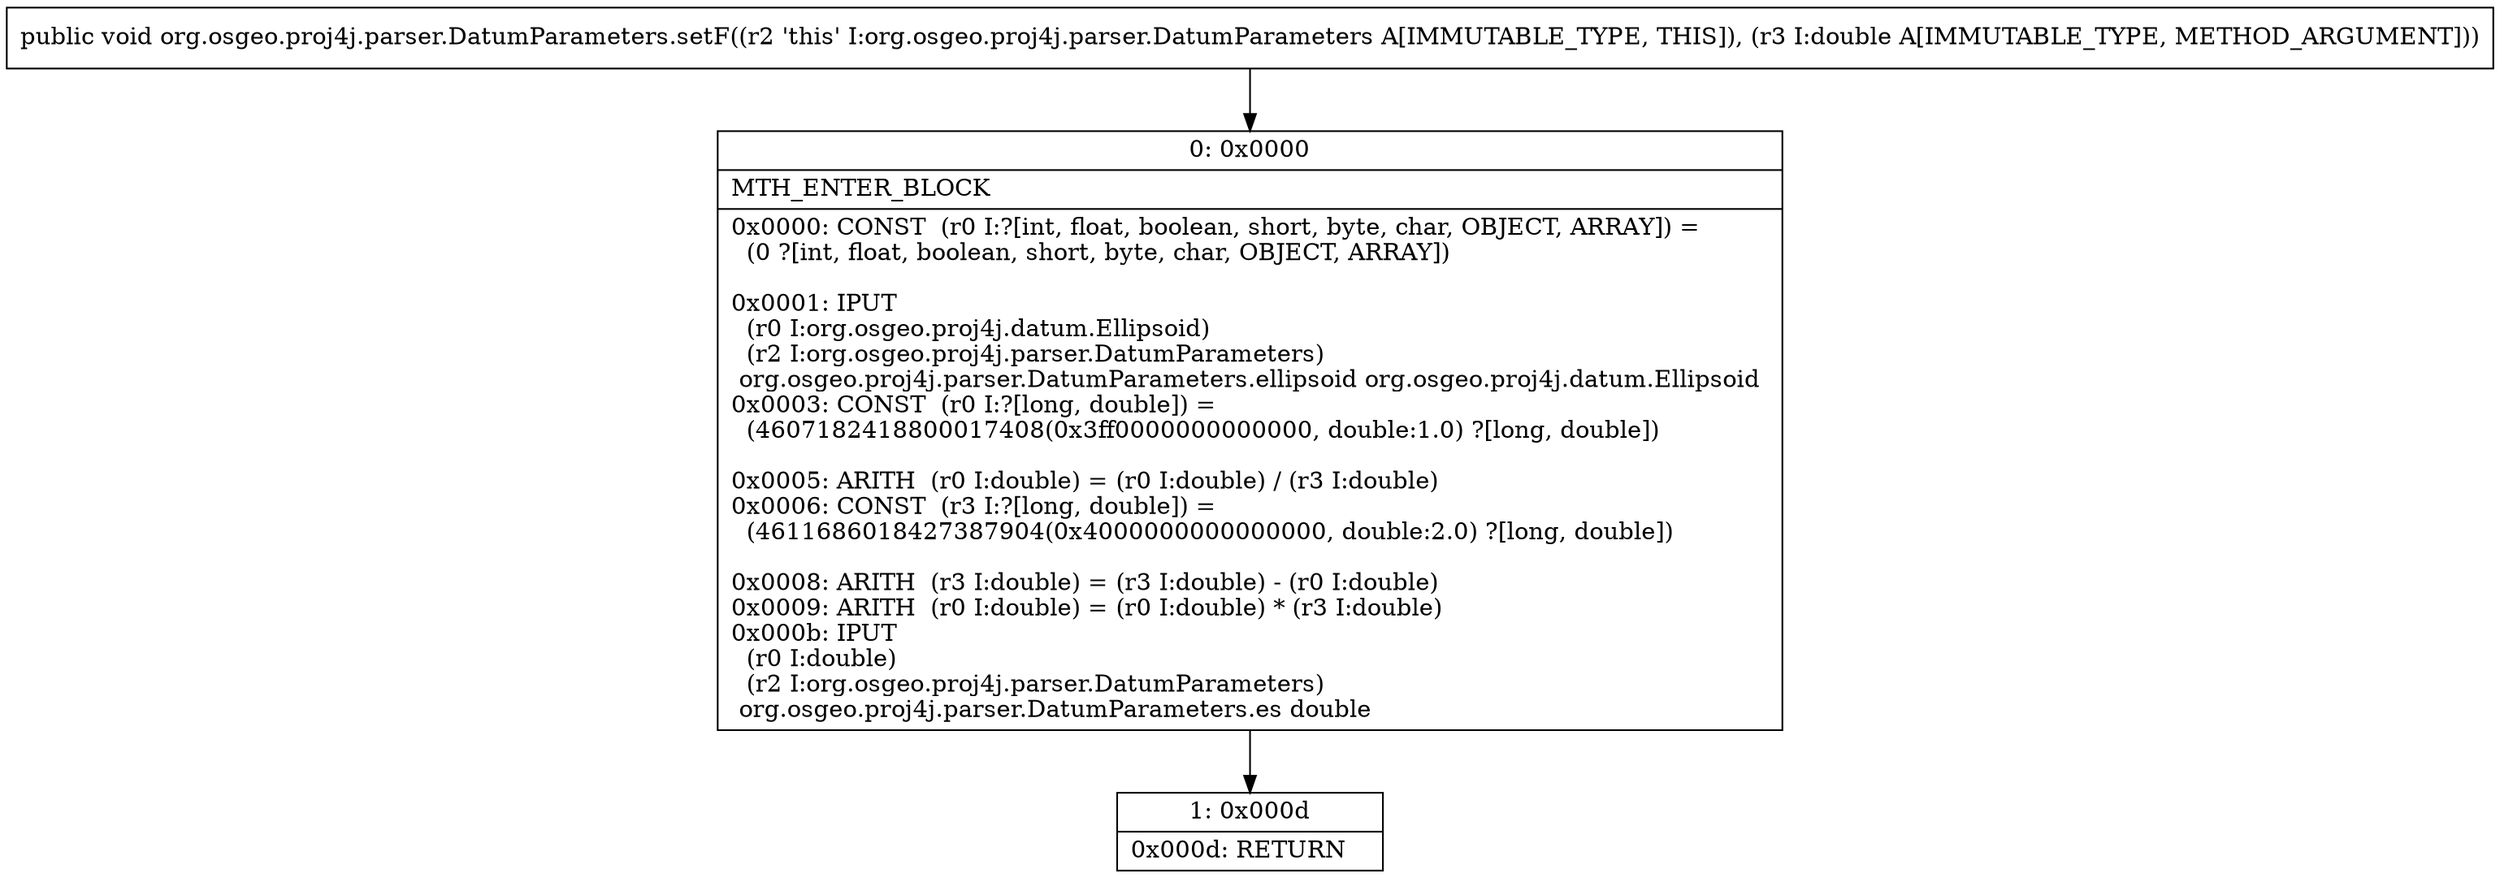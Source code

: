 digraph "CFG fororg.osgeo.proj4j.parser.DatumParameters.setF(D)V" {
Node_0 [shape=record,label="{0\:\ 0x0000|MTH_ENTER_BLOCK\l|0x0000: CONST  (r0 I:?[int, float, boolean, short, byte, char, OBJECT, ARRAY]) = \l  (0 ?[int, float, boolean, short, byte, char, OBJECT, ARRAY])\l \l0x0001: IPUT  \l  (r0 I:org.osgeo.proj4j.datum.Ellipsoid)\l  (r2 I:org.osgeo.proj4j.parser.DatumParameters)\l org.osgeo.proj4j.parser.DatumParameters.ellipsoid org.osgeo.proj4j.datum.Ellipsoid \l0x0003: CONST  (r0 I:?[long, double]) = \l  (4607182418800017408(0x3ff0000000000000, double:1.0) ?[long, double])\l \l0x0005: ARITH  (r0 I:double) = (r0 I:double) \/ (r3 I:double) \l0x0006: CONST  (r3 I:?[long, double]) = \l  (4611686018427387904(0x4000000000000000, double:2.0) ?[long, double])\l \l0x0008: ARITH  (r3 I:double) = (r3 I:double) \- (r0 I:double) \l0x0009: ARITH  (r0 I:double) = (r0 I:double) * (r3 I:double) \l0x000b: IPUT  \l  (r0 I:double)\l  (r2 I:org.osgeo.proj4j.parser.DatumParameters)\l org.osgeo.proj4j.parser.DatumParameters.es double \l}"];
Node_1 [shape=record,label="{1\:\ 0x000d|0x000d: RETURN   \l}"];
MethodNode[shape=record,label="{public void org.osgeo.proj4j.parser.DatumParameters.setF((r2 'this' I:org.osgeo.proj4j.parser.DatumParameters A[IMMUTABLE_TYPE, THIS]), (r3 I:double A[IMMUTABLE_TYPE, METHOD_ARGUMENT])) }"];
MethodNode -> Node_0;
Node_0 -> Node_1;
}

